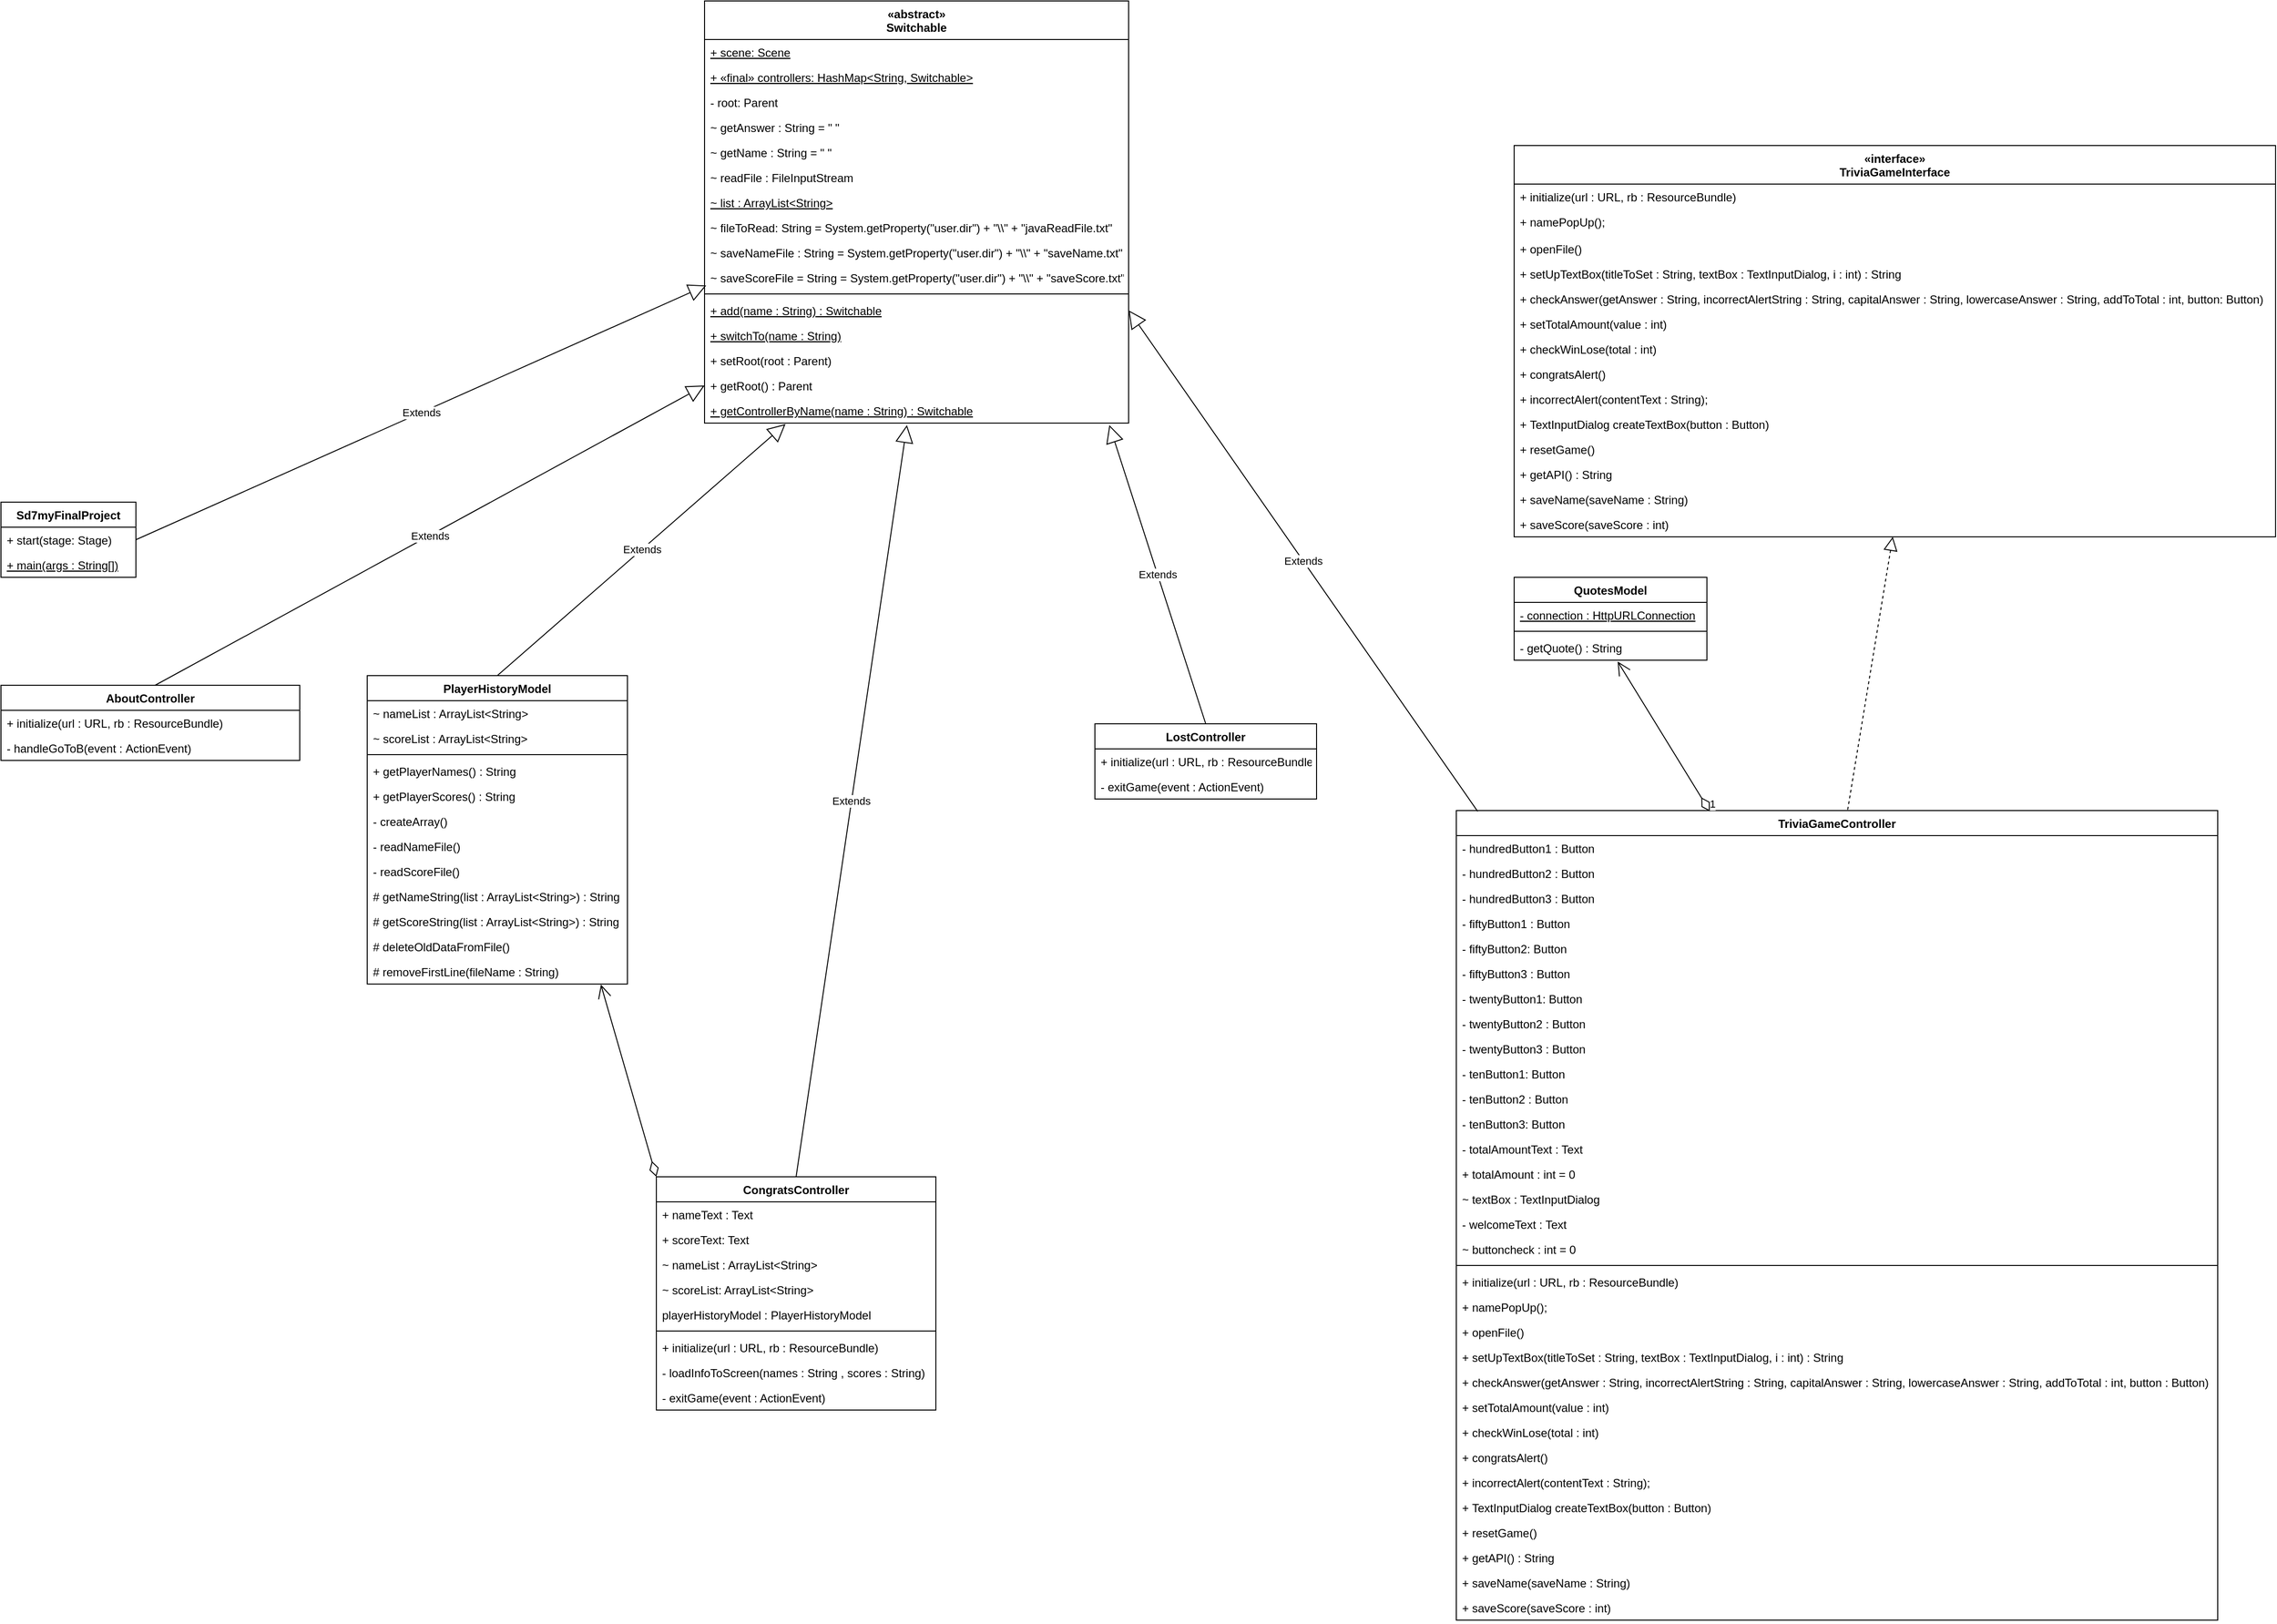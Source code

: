 <mxfile version="14.0.1" type="github">
  <diagram id="gQvXxVn0NNRnsmSeAjaD" name="Page-1">
    <mxGraphModel dx="6045" dy="3182" grid="1" gridSize="10" guides="1" tooltips="1" connect="1" arrows="1" fold="1" page="1" pageScale="1" pageWidth="850" pageHeight="1100" math="0" shadow="0">
      <root>
        <mxCell id="0" />
        <mxCell id="1" parent="0" />
        <mxCell id="W3TxLNWomMBkSXG4hjIm-2" value="«abstract»&#xa;Switchable" style="swimlane;fontStyle=1;align=center;verticalAlign=top;childLayout=stackLayout;horizontal=1;startSize=40;horizontalStack=0;resizeParent=1;resizeParentMax=0;resizeLast=0;collapsible=1;marginBottom=0;" parent="1" vertex="1">
          <mxGeometry x="870" y="90" width="440" height="438" as="geometry" />
        </mxCell>
        <mxCell id="W3TxLNWomMBkSXG4hjIm-3" value="+ scene: Scene" style="text;strokeColor=none;fillColor=none;align=left;verticalAlign=top;spacingLeft=4;spacingRight=4;overflow=hidden;rotatable=0;points=[[0,0.5],[1,0.5]];portConstraint=eastwest;fontStyle=4" parent="W3TxLNWomMBkSXG4hjIm-2" vertex="1">
          <mxGeometry y="40" width="440" height="26" as="geometry" />
        </mxCell>
        <mxCell id="W3TxLNWomMBkSXG4hjIm-6" value="+ «final» controllers: HashMap&lt;String, Switchable&gt;" style="text;strokeColor=none;fillColor=none;align=left;verticalAlign=top;spacingLeft=4;spacingRight=4;overflow=hidden;rotatable=0;points=[[0,0.5],[1,0.5]];portConstraint=eastwest;fontStyle=4" parent="W3TxLNWomMBkSXG4hjIm-2" vertex="1">
          <mxGeometry y="66" width="440" height="26" as="geometry" />
        </mxCell>
        <mxCell id="W3TxLNWomMBkSXG4hjIm-7" value="- root: Parent" style="text;strokeColor=none;fillColor=none;align=left;verticalAlign=top;spacingLeft=4;spacingRight=4;overflow=hidden;rotatable=0;points=[[0,0.5],[1,0.5]];portConstraint=eastwest;" parent="W3TxLNWomMBkSXG4hjIm-2" vertex="1">
          <mxGeometry y="92" width="440" height="26" as="geometry" />
        </mxCell>
        <mxCell id="W3TxLNWomMBkSXG4hjIm-8" value="~ getAnswer : String = &quot; &quot;" style="text;strokeColor=none;fillColor=none;align=left;verticalAlign=top;spacingLeft=4;spacingRight=4;overflow=hidden;rotatable=0;points=[[0,0.5],[1,0.5]];portConstraint=eastwest;" parent="W3TxLNWomMBkSXG4hjIm-2" vertex="1">
          <mxGeometry y="118" width="440" height="26" as="geometry" />
        </mxCell>
        <mxCell id="W3TxLNWomMBkSXG4hjIm-9" value="~ getName : String = &quot; &quot;" style="text;strokeColor=none;fillColor=none;align=left;verticalAlign=top;spacingLeft=4;spacingRight=4;overflow=hidden;rotatable=0;points=[[0,0.5],[1,0.5]];portConstraint=eastwest;" parent="W3TxLNWomMBkSXG4hjIm-2" vertex="1">
          <mxGeometry y="144" width="440" height="26" as="geometry" />
        </mxCell>
        <mxCell id="W3TxLNWomMBkSXG4hjIm-10" value="~ readFile : FileInputStream" style="text;strokeColor=none;fillColor=none;align=left;verticalAlign=top;spacingLeft=4;spacingRight=4;overflow=hidden;rotatable=0;points=[[0,0.5],[1,0.5]];portConstraint=eastwest;" parent="W3TxLNWomMBkSXG4hjIm-2" vertex="1">
          <mxGeometry y="170" width="440" height="26" as="geometry" />
        </mxCell>
        <mxCell id="W3TxLNWomMBkSXG4hjIm-11" value="~ list : ArrayList&lt;String&gt;" style="text;strokeColor=none;fillColor=none;align=left;verticalAlign=top;spacingLeft=4;spacingRight=4;overflow=hidden;rotatable=0;points=[[0,0.5],[1,0.5]];portConstraint=eastwest;fontStyle=4" parent="W3TxLNWomMBkSXG4hjIm-2" vertex="1">
          <mxGeometry y="196" width="440" height="26" as="geometry" />
        </mxCell>
        <mxCell id="W3TxLNWomMBkSXG4hjIm-12" value="~ fileToRead: String = System.getProperty(&quot;user.dir&quot;) + &quot;\\&quot; + &quot;javaReadFile.txt&quot;" style="text;strokeColor=none;fillColor=none;align=left;verticalAlign=top;spacingLeft=4;spacingRight=4;overflow=hidden;rotatable=0;points=[[0,0.5],[1,0.5]];portConstraint=eastwest;" parent="W3TxLNWomMBkSXG4hjIm-2" vertex="1">
          <mxGeometry y="222" width="440" height="26" as="geometry" />
        </mxCell>
        <mxCell id="W3TxLNWomMBkSXG4hjIm-13" value="~ saveNameFile : String = System.getProperty(&quot;user.dir&quot;) + &quot;\\&quot; + &quot;saveName.txt&quot;" style="text;strokeColor=none;fillColor=none;align=left;verticalAlign=top;spacingLeft=4;spacingRight=4;overflow=hidden;rotatable=0;points=[[0,0.5],[1,0.5]];portConstraint=eastwest;" parent="W3TxLNWomMBkSXG4hjIm-2" vertex="1">
          <mxGeometry y="248" width="440" height="26" as="geometry" />
        </mxCell>
        <mxCell id="W3TxLNWomMBkSXG4hjIm-14" value="~ saveScoreFile = String = System.getProperty(&quot;user.dir&quot;) + &quot;\\&quot; + &quot;saveScore.txt&quot;;" style="text;strokeColor=none;fillColor=none;align=left;verticalAlign=top;spacingLeft=4;spacingRight=4;overflow=hidden;rotatable=0;points=[[0,0.5],[1,0.5]];portConstraint=eastwest;" parent="W3TxLNWomMBkSXG4hjIm-2" vertex="1">
          <mxGeometry y="274" width="440" height="26" as="geometry" />
        </mxCell>
        <mxCell id="W3TxLNWomMBkSXG4hjIm-4" value="" style="line;strokeWidth=1;fillColor=none;align=left;verticalAlign=middle;spacingTop=-1;spacingLeft=3;spacingRight=3;rotatable=0;labelPosition=right;points=[];portConstraint=eastwest;" parent="W3TxLNWomMBkSXG4hjIm-2" vertex="1">
          <mxGeometry y="300" width="440" height="8" as="geometry" />
        </mxCell>
        <mxCell id="W3TxLNWomMBkSXG4hjIm-5" value="+ add(name : String) : Switchable" style="text;strokeColor=none;fillColor=none;align=left;verticalAlign=top;spacingLeft=4;spacingRight=4;overflow=hidden;rotatable=0;points=[[0,0.5],[1,0.5]];portConstraint=eastwest;fontStyle=4" parent="W3TxLNWomMBkSXG4hjIm-2" vertex="1">
          <mxGeometry y="308" width="440" height="26" as="geometry" />
        </mxCell>
        <mxCell id="Ama2jXLuvbdr1ns14wdT-2" value="+ switchTo(name : String)" style="text;strokeColor=none;fillColor=none;align=left;verticalAlign=top;spacingLeft=4;spacingRight=4;overflow=hidden;rotatable=0;points=[[0,0.5],[1,0.5]];portConstraint=eastwest;fontStyle=4" parent="W3TxLNWomMBkSXG4hjIm-2" vertex="1">
          <mxGeometry y="334" width="440" height="26" as="geometry" />
        </mxCell>
        <mxCell id="Ama2jXLuvbdr1ns14wdT-3" value="+ setRoot(root : Parent)" style="text;strokeColor=none;fillColor=none;align=left;verticalAlign=top;spacingLeft=4;spacingRight=4;overflow=hidden;rotatable=0;points=[[0,0.5],[1,0.5]];portConstraint=eastwest;" parent="W3TxLNWomMBkSXG4hjIm-2" vertex="1">
          <mxGeometry y="360" width="440" height="26" as="geometry" />
        </mxCell>
        <mxCell id="Ama2jXLuvbdr1ns14wdT-4" value="+ getRoot() : Parent" style="text;strokeColor=none;fillColor=none;align=left;verticalAlign=top;spacingLeft=4;spacingRight=4;overflow=hidden;rotatable=0;points=[[0,0.5],[1,0.5]];portConstraint=eastwest;" parent="W3TxLNWomMBkSXG4hjIm-2" vertex="1">
          <mxGeometry y="386" width="440" height="26" as="geometry" />
        </mxCell>
        <mxCell id="Ama2jXLuvbdr1ns14wdT-5" value="+ getControllerByName(name : String) : Switchable" style="text;strokeColor=none;fillColor=none;align=left;verticalAlign=top;spacingLeft=4;spacingRight=4;overflow=hidden;rotatable=0;points=[[0,0.5],[1,0.5]];portConstraint=eastwest;fontStyle=4" parent="W3TxLNWomMBkSXG4hjIm-2" vertex="1">
          <mxGeometry y="412" width="440" height="26" as="geometry" />
        </mxCell>
        <mxCell id="Ama2jXLuvbdr1ns14wdT-11" value="PlayerHistoryModel" style="swimlane;fontStyle=1;align=center;verticalAlign=top;childLayout=stackLayout;horizontal=1;startSize=26;horizontalStack=0;resizeParent=1;resizeParentMax=0;resizeLast=0;collapsible=1;marginBottom=0;" parent="1" vertex="1">
          <mxGeometry x="520" y="790" width="270" height="320" as="geometry" />
        </mxCell>
        <mxCell id="Ama2jXLuvbdr1ns14wdT-12" value="~ nameList : ArrayList&lt;String&gt;" style="text;strokeColor=none;fillColor=none;align=left;verticalAlign=top;spacingLeft=4;spacingRight=4;overflow=hidden;rotatable=0;points=[[0,0.5],[1,0.5]];portConstraint=eastwest;" parent="Ama2jXLuvbdr1ns14wdT-11" vertex="1">
          <mxGeometry y="26" width="270" height="26" as="geometry" />
        </mxCell>
        <mxCell id="Ama2jXLuvbdr1ns14wdT-56" value="~ scoreList : ArrayList&lt;String&gt;" style="text;strokeColor=none;fillColor=none;align=left;verticalAlign=top;spacingLeft=4;spacingRight=4;overflow=hidden;rotatable=0;points=[[0,0.5],[1,0.5]];portConstraint=eastwest;" parent="Ama2jXLuvbdr1ns14wdT-11" vertex="1">
          <mxGeometry y="52" width="270" height="26" as="geometry" />
        </mxCell>
        <mxCell id="Ama2jXLuvbdr1ns14wdT-13" value="" style="line;strokeWidth=1;fillColor=none;align=left;verticalAlign=middle;spacingTop=-1;spacingLeft=3;spacingRight=3;rotatable=0;labelPosition=right;points=[];portConstraint=eastwest;" parent="Ama2jXLuvbdr1ns14wdT-11" vertex="1">
          <mxGeometry y="78" width="270" height="8" as="geometry" />
        </mxCell>
        <mxCell id="Ama2jXLuvbdr1ns14wdT-14" value="+ getPlayerNames() : String" style="text;strokeColor=none;fillColor=none;align=left;verticalAlign=top;spacingLeft=4;spacingRight=4;overflow=hidden;rotatable=0;points=[[0,0.5],[1,0.5]];portConstraint=eastwest;" parent="Ama2jXLuvbdr1ns14wdT-11" vertex="1">
          <mxGeometry y="86" width="270" height="26" as="geometry" />
        </mxCell>
        <mxCell id="Ama2jXLuvbdr1ns14wdT-57" value="+ getPlayerScores() : String" style="text;strokeColor=none;fillColor=none;align=left;verticalAlign=top;spacingLeft=4;spacingRight=4;overflow=hidden;rotatable=0;points=[[0,0.5],[1,0.5]];portConstraint=eastwest;" parent="Ama2jXLuvbdr1ns14wdT-11" vertex="1">
          <mxGeometry y="112" width="270" height="26" as="geometry" />
        </mxCell>
        <mxCell id="Ama2jXLuvbdr1ns14wdT-58" value="- createArray()" style="text;strokeColor=none;fillColor=none;align=left;verticalAlign=top;spacingLeft=4;spacingRight=4;overflow=hidden;rotatable=0;points=[[0,0.5],[1,0.5]];portConstraint=eastwest;" parent="Ama2jXLuvbdr1ns14wdT-11" vertex="1">
          <mxGeometry y="138" width="270" height="26" as="geometry" />
        </mxCell>
        <mxCell id="Ama2jXLuvbdr1ns14wdT-59" value="- readNameFile()" style="text;strokeColor=none;fillColor=none;align=left;verticalAlign=top;spacingLeft=4;spacingRight=4;overflow=hidden;rotatable=0;points=[[0,0.5],[1,0.5]];portConstraint=eastwest;" parent="Ama2jXLuvbdr1ns14wdT-11" vertex="1">
          <mxGeometry y="164" width="270" height="26" as="geometry" />
        </mxCell>
        <mxCell id="Ama2jXLuvbdr1ns14wdT-60" value="- readScoreFile()" style="text;strokeColor=none;fillColor=none;align=left;verticalAlign=top;spacingLeft=4;spacingRight=4;overflow=hidden;rotatable=0;points=[[0,0.5],[1,0.5]];portConstraint=eastwest;" parent="Ama2jXLuvbdr1ns14wdT-11" vertex="1">
          <mxGeometry y="190" width="270" height="26" as="geometry" />
        </mxCell>
        <mxCell id="Ama2jXLuvbdr1ns14wdT-61" value="# getNameString(list : ArrayList&lt;String&gt;) : String" style="text;strokeColor=none;fillColor=none;align=left;verticalAlign=top;spacingLeft=4;spacingRight=4;overflow=hidden;rotatable=0;points=[[0,0.5],[1,0.5]];portConstraint=eastwest;" parent="Ama2jXLuvbdr1ns14wdT-11" vertex="1">
          <mxGeometry y="216" width="270" height="26" as="geometry" />
        </mxCell>
        <mxCell id="Ama2jXLuvbdr1ns14wdT-62" value="# getScoreString(list : ArrayList&lt;String&gt;) : String" style="text;strokeColor=none;fillColor=none;align=left;verticalAlign=top;spacingLeft=4;spacingRight=4;overflow=hidden;rotatable=0;points=[[0,0.5],[1,0.5]];portConstraint=eastwest;" parent="Ama2jXLuvbdr1ns14wdT-11" vertex="1">
          <mxGeometry y="242" width="270" height="26" as="geometry" />
        </mxCell>
        <mxCell id="Ama2jXLuvbdr1ns14wdT-63" value="# deleteOldDataFromFile()" style="text;strokeColor=none;fillColor=none;align=left;verticalAlign=top;spacingLeft=4;spacingRight=4;overflow=hidden;rotatable=0;points=[[0,0.5],[1,0.5]];portConstraint=eastwest;" parent="Ama2jXLuvbdr1ns14wdT-11" vertex="1">
          <mxGeometry y="268" width="270" height="26" as="geometry" />
        </mxCell>
        <mxCell id="Ama2jXLuvbdr1ns14wdT-64" value="# removeFirstLine(fileName : String)" style="text;strokeColor=none;fillColor=none;align=left;verticalAlign=top;spacingLeft=4;spacingRight=4;overflow=hidden;rotatable=0;points=[[0,0.5],[1,0.5]];portConstraint=eastwest;" parent="Ama2jXLuvbdr1ns14wdT-11" vertex="1">
          <mxGeometry y="294" width="270" height="26" as="geometry" />
        </mxCell>
        <mxCell id="Ama2jXLuvbdr1ns14wdT-15" value="CongratsController" style="swimlane;fontStyle=1;align=center;verticalAlign=top;childLayout=stackLayout;horizontal=1;startSize=26;horizontalStack=0;resizeParent=1;resizeParentMax=0;resizeLast=0;collapsible=1;marginBottom=0;" parent="1" vertex="1">
          <mxGeometry x="820" y="1310" width="290" height="242" as="geometry" />
        </mxCell>
        <mxCell id="Ama2jXLuvbdr1ns14wdT-16" value="+ nameText : Text" style="text;strokeColor=none;fillColor=none;align=left;verticalAlign=top;spacingLeft=4;spacingRight=4;overflow=hidden;rotatable=0;points=[[0,0.5],[1,0.5]];portConstraint=eastwest;" parent="Ama2jXLuvbdr1ns14wdT-15" vertex="1">
          <mxGeometry y="26" width="290" height="26" as="geometry" />
        </mxCell>
        <mxCell id="Ama2jXLuvbdr1ns14wdT-66" value="+ scoreText: Text" style="text;strokeColor=none;fillColor=none;align=left;verticalAlign=top;spacingLeft=4;spacingRight=4;overflow=hidden;rotatable=0;points=[[0,0.5],[1,0.5]];portConstraint=eastwest;" parent="Ama2jXLuvbdr1ns14wdT-15" vertex="1">
          <mxGeometry y="52" width="290" height="26" as="geometry" />
        </mxCell>
        <mxCell id="Ama2jXLuvbdr1ns14wdT-67" value="~ nameList : ArrayList&lt;String&gt;" style="text;strokeColor=none;fillColor=none;align=left;verticalAlign=top;spacingLeft=4;spacingRight=4;overflow=hidden;rotatable=0;points=[[0,0.5],[1,0.5]];portConstraint=eastwest;" parent="Ama2jXLuvbdr1ns14wdT-15" vertex="1">
          <mxGeometry y="78" width="290" height="26" as="geometry" />
        </mxCell>
        <mxCell id="Ama2jXLuvbdr1ns14wdT-68" value="~ scoreList: ArrayList&lt;String&gt;" style="text;strokeColor=none;fillColor=none;align=left;verticalAlign=top;spacingLeft=4;spacingRight=4;overflow=hidden;rotatable=0;points=[[0,0.5],[1,0.5]];portConstraint=eastwest;" parent="Ama2jXLuvbdr1ns14wdT-15" vertex="1">
          <mxGeometry y="104" width="290" height="26" as="geometry" />
        </mxCell>
        <mxCell id="Ama2jXLuvbdr1ns14wdT-69" value="playerHistoryModel : PlayerHistoryModel " style="text;strokeColor=none;fillColor=none;align=left;verticalAlign=top;spacingLeft=4;spacingRight=4;overflow=hidden;rotatable=0;points=[[0,0.5],[1,0.5]];portConstraint=eastwest;" parent="Ama2jXLuvbdr1ns14wdT-15" vertex="1">
          <mxGeometry y="130" width="290" height="26" as="geometry" />
        </mxCell>
        <mxCell id="Ama2jXLuvbdr1ns14wdT-17" value="" style="line;strokeWidth=1;fillColor=none;align=left;verticalAlign=middle;spacingTop=-1;spacingLeft=3;spacingRight=3;rotatable=0;labelPosition=right;points=[];portConstraint=eastwest;" parent="Ama2jXLuvbdr1ns14wdT-15" vertex="1">
          <mxGeometry y="156" width="290" height="8" as="geometry" />
        </mxCell>
        <mxCell id="Ama2jXLuvbdr1ns14wdT-18" value="+ initialize(url : URL, rb : ResourceBundle)" style="text;strokeColor=none;fillColor=none;align=left;verticalAlign=top;spacingLeft=4;spacingRight=4;overflow=hidden;rotatable=0;points=[[0,0.5],[1,0.5]];portConstraint=eastwest;" parent="Ama2jXLuvbdr1ns14wdT-15" vertex="1">
          <mxGeometry y="164" width="290" height="26" as="geometry" />
        </mxCell>
        <mxCell id="Ama2jXLuvbdr1ns14wdT-70" value="- loadInfoToScreen(names : String , scores : String)" style="text;strokeColor=none;fillColor=none;align=left;verticalAlign=top;spacingLeft=4;spacingRight=4;overflow=hidden;rotatable=0;points=[[0,0.5],[1,0.5]];portConstraint=eastwest;" parent="Ama2jXLuvbdr1ns14wdT-15" vertex="1">
          <mxGeometry y="190" width="290" height="26" as="geometry" />
        </mxCell>
        <mxCell id="Ama2jXLuvbdr1ns14wdT-71" value="- exitGame(event : ActionEvent)" style="text;strokeColor=none;fillColor=none;align=left;verticalAlign=top;spacingLeft=4;spacingRight=4;overflow=hidden;rotatable=0;points=[[0,0.5],[1,0.5]];portConstraint=eastwest;" parent="Ama2jXLuvbdr1ns14wdT-15" vertex="1">
          <mxGeometry y="216" width="290" height="26" as="geometry" />
        </mxCell>
        <mxCell id="Ama2jXLuvbdr1ns14wdT-19" value="LostController" style="swimlane;fontStyle=1;align=center;verticalAlign=top;childLayout=stackLayout;horizontal=1;startSize=26;horizontalStack=0;resizeParent=1;resizeParentMax=0;resizeLast=0;collapsible=1;marginBottom=0;" parent="1" vertex="1">
          <mxGeometry x="1275" y="840" width="230" height="78" as="geometry" />
        </mxCell>
        <mxCell id="Ama2jXLuvbdr1ns14wdT-22" value="+ initialize(url : URL, rb : ResourceBundle)" style="text;strokeColor=none;fillColor=none;align=left;verticalAlign=top;spacingLeft=4;spacingRight=4;overflow=hidden;rotatable=0;points=[[0,0.5],[1,0.5]];portConstraint=eastwest;" parent="Ama2jXLuvbdr1ns14wdT-19" vertex="1">
          <mxGeometry y="26" width="230" height="26" as="geometry" />
        </mxCell>
        <mxCell id="Ama2jXLuvbdr1ns14wdT-72" value="- exitGame(event : ActionEvent)" style="text;strokeColor=none;fillColor=none;align=left;verticalAlign=top;spacingLeft=4;spacingRight=4;overflow=hidden;rotatable=0;points=[[0,0.5],[1,0.5]];portConstraint=eastwest;" parent="Ama2jXLuvbdr1ns14wdT-19" vertex="1">
          <mxGeometry y="52" width="230" height="26" as="geometry" />
        </mxCell>
        <mxCell id="Ama2jXLuvbdr1ns14wdT-23" value="QuotesModel" style="swimlane;fontStyle=1;align=center;verticalAlign=top;childLayout=stackLayout;horizontal=1;startSize=26;horizontalStack=0;resizeParent=1;resizeParentMax=0;resizeLast=0;collapsible=1;marginBottom=0;" parent="1" vertex="1">
          <mxGeometry x="1710" y="688" width="200" height="86" as="geometry" />
        </mxCell>
        <mxCell id="Ama2jXLuvbdr1ns14wdT-24" value="- connection : HttpURLConnection" style="text;strokeColor=none;fillColor=none;align=left;verticalAlign=top;spacingLeft=4;spacingRight=4;overflow=hidden;rotatable=0;points=[[0,0.5],[1,0.5]];portConstraint=eastwest;fontStyle=4" parent="Ama2jXLuvbdr1ns14wdT-23" vertex="1">
          <mxGeometry y="26" width="200" height="26" as="geometry" />
        </mxCell>
        <mxCell id="Ama2jXLuvbdr1ns14wdT-25" value="" style="line;strokeWidth=1;fillColor=none;align=left;verticalAlign=middle;spacingTop=-1;spacingLeft=3;spacingRight=3;rotatable=0;labelPosition=right;points=[];portConstraint=eastwest;" parent="Ama2jXLuvbdr1ns14wdT-23" vertex="1">
          <mxGeometry y="52" width="200" height="8" as="geometry" />
        </mxCell>
        <mxCell id="Ama2jXLuvbdr1ns14wdT-26" value="- getQuote() : String" style="text;strokeColor=none;fillColor=none;align=left;verticalAlign=top;spacingLeft=4;spacingRight=4;overflow=hidden;rotatable=0;points=[[0,0.5],[1,0.5]];portConstraint=eastwest;" parent="Ama2jXLuvbdr1ns14wdT-23" vertex="1">
          <mxGeometry y="60" width="200" height="26" as="geometry" />
        </mxCell>
        <mxCell id="Ama2jXLuvbdr1ns14wdT-31" value="AboutController" style="swimlane;fontStyle=1;align=center;verticalAlign=top;childLayout=stackLayout;horizontal=1;startSize=26;horizontalStack=0;resizeParent=1;resizeParentMax=0;resizeLast=0;collapsible=1;marginBottom=0;" parent="1" vertex="1">
          <mxGeometry x="140" y="800" width="310" height="78" as="geometry" />
        </mxCell>
        <mxCell id="Ama2jXLuvbdr1ns14wdT-34" value="+ initialize(url : URL, rb : ResourceBundle)" style="text;strokeColor=none;fillColor=none;align=left;verticalAlign=top;spacingLeft=4;spacingRight=4;overflow=hidden;rotatable=0;points=[[0,0.5],[1,0.5]];portConstraint=eastwest;" parent="Ama2jXLuvbdr1ns14wdT-31" vertex="1">
          <mxGeometry y="26" width="310" height="26" as="geometry" />
        </mxCell>
        <mxCell id="Ama2jXLuvbdr1ns14wdT-54" value="- handleGoToB(event : ActionEvent)" style="text;strokeColor=none;fillColor=none;align=left;verticalAlign=top;spacingLeft=4;spacingRight=4;overflow=hidden;rotatable=0;points=[[0,0.5],[1,0.5]];portConstraint=eastwest;" parent="Ama2jXLuvbdr1ns14wdT-31" vertex="1">
          <mxGeometry y="52" width="310" height="26" as="geometry" />
        </mxCell>
        <mxCell id="Ama2jXLuvbdr1ns14wdT-35" value="Sd7myFinalProject" style="swimlane;fontStyle=1;align=center;verticalAlign=top;childLayout=stackLayout;horizontal=1;startSize=26;horizontalStack=0;resizeParent=1;resizeParentMax=0;resizeLast=0;collapsible=1;marginBottom=0;" parent="1" vertex="1">
          <mxGeometry x="140" y="610" width="140" height="78" as="geometry" />
        </mxCell>
        <mxCell id="Ama2jXLuvbdr1ns14wdT-38" value="+ start(stage: Stage)" style="text;strokeColor=none;fillColor=none;align=left;verticalAlign=top;spacingLeft=4;spacingRight=4;overflow=hidden;rotatable=0;points=[[0,0.5],[1,0.5]];portConstraint=eastwest;" parent="Ama2jXLuvbdr1ns14wdT-35" vertex="1">
          <mxGeometry y="26" width="140" height="26" as="geometry" />
        </mxCell>
        <mxCell id="Ama2jXLuvbdr1ns14wdT-53" value="+ main(args : String[])" style="text;strokeColor=none;fillColor=none;align=left;verticalAlign=top;spacingLeft=4;spacingRight=4;overflow=hidden;rotatable=0;points=[[0,0.5],[1,0.5]];portConstraint=eastwest;fontStyle=4" parent="Ama2jXLuvbdr1ns14wdT-35" vertex="1">
          <mxGeometry y="52" width="140" height="26" as="geometry" />
        </mxCell>
        <mxCell id="Ama2jXLuvbdr1ns14wdT-92" value="«interface»&#xa;TriviaGameInterface" style="swimlane;fontStyle=1;align=center;verticalAlign=top;childLayout=stackLayout;horizontal=1;startSize=40;horizontalStack=0;resizeParent=1;resizeParentMax=0;resizeLast=0;collapsible=1;marginBottom=0;" parent="1" vertex="1">
          <mxGeometry x="1710" y="240" width="790" height="406" as="geometry" />
        </mxCell>
        <mxCell id="Ama2jXLuvbdr1ns14wdT-93" value="+ initialize(url : URL, rb : ResourceBundle)" style="text;strokeColor=none;fillColor=none;align=left;verticalAlign=top;spacingLeft=4;spacingRight=4;overflow=hidden;rotatable=0;points=[[0,0.5],[1,0.5]];portConstraint=eastwest;" parent="Ama2jXLuvbdr1ns14wdT-92" vertex="1">
          <mxGeometry y="40" width="790" height="26" as="geometry" />
        </mxCell>
        <mxCell id="Ama2jXLuvbdr1ns14wdT-94" value="+ namePopUp();" style="text;strokeColor=none;fillColor=none;align=left;verticalAlign=top;spacingLeft=4;spacingRight=4;overflow=hidden;rotatable=0;points=[[0,0.5],[1,0.5]];portConstraint=eastwest;" parent="Ama2jXLuvbdr1ns14wdT-92" vertex="1">
          <mxGeometry y="66" width="790" height="28" as="geometry" />
        </mxCell>
        <mxCell id="Ama2jXLuvbdr1ns14wdT-95" value="+ openFile()" style="text;strokeColor=none;fillColor=none;align=left;verticalAlign=top;spacingLeft=4;spacingRight=4;overflow=hidden;rotatable=0;points=[[0,0.5],[1,0.5]];portConstraint=eastwest;" parent="Ama2jXLuvbdr1ns14wdT-92" vertex="1">
          <mxGeometry y="94" width="790" height="26" as="geometry" />
        </mxCell>
        <mxCell id="Ama2jXLuvbdr1ns14wdT-96" value="+ setUpTextBox(titleToSet : String, textBox : TextInputDialog, i : int) : String" style="text;strokeColor=none;fillColor=none;align=left;verticalAlign=top;spacingLeft=4;spacingRight=4;overflow=hidden;rotatable=0;points=[[0,0.5],[1,0.5]];portConstraint=eastwest;" parent="Ama2jXLuvbdr1ns14wdT-92" vertex="1">
          <mxGeometry y="120" width="790" height="26" as="geometry" />
        </mxCell>
        <mxCell id="Ama2jXLuvbdr1ns14wdT-97" value="+ checkAnswer(getAnswer : String, incorrectAlertString : String, capitalAnswer : String, lowercaseAnswer : String, addToTotal : int, button: Button)" style="text;strokeColor=none;fillColor=none;align=left;verticalAlign=top;spacingLeft=4;spacingRight=4;overflow=hidden;rotatable=0;points=[[0,0.5],[1,0.5]];portConstraint=eastwest;" parent="Ama2jXLuvbdr1ns14wdT-92" vertex="1">
          <mxGeometry y="146" width="790" height="26" as="geometry" />
        </mxCell>
        <mxCell id="Ama2jXLuvbdr1ns14wdT-98" value="+ setTotalAmount(value : int)" style="text;strokeColor=none;fillColor=none;align=left;verticalAlign=top;spacingLeft=4;spacingRight=4;overflow=hidden;rotatable=0;points=[[0,0.5],[1,0.5]];portConstraint=eastwest;" parent="Ama2jXLuvbdr1ns14wdT-92" vertex="1">
          <mxGeometry y="172" width="790" height="26" as="geometry" />
        </mxCell>
        <mxCell id="Ama2jXLuvbdr1ns14wdT-99" value="+ checkWinLose(total : int)" style="text;strokeColor=none;fillColor=none;align=left;verticalAlign=top;spacingLeft=4;spacingRight=4;overflow=hidden;rotatable=0;points=[[0,0.5],[1,0.5]];portConstraint=eastwest;" parent="Ama2jXLuvbdr1ns14wdT-92" vertex="1">
          <mxGeometry y="198" width="790" height="26" as="geometry" />
        </mxCell>
        <mxCell id="Ama2jXLuvbdr1ns14wdT-100" value="+ congratsAlert()" style="text;strokeColor=none;fillColor=none;align=left;verticalAlign=top;spacingLeft=4;spacingRight=4;overflow=hidden;rotatable=0;points=[[0,0.5],[1,0.5]];portConstraint=eastwest;" parent="Ama2jXLuvbdr1ns14wdT-92" vertex="1">
          <mxGeometry y="224" width="790" height="26" as="geometry" />
        </mxCell>
        <mxCell id="Ama2jXLuvbdr1ns14wdT-101" value="+ incorrectAlert(contentText : String);" style="text;strokeColor=none;fillColor=none;align=left;verticalAlign=top;spacingLeft=4;spacingRight=4;overflow=hidden;rotatable=0;points=[[0,0.5],[1,0.5]];portConstraint=eastwest;" parent="Ama2jXLuvbdr1ns14wdT-92" vertex="1">
          <mxGeometry y="250" width="790" height="26" as="geometry" />
        </mxCell>
        <mxCell id="Ama2jXLuvbdr1ns14wdT-102" value="+ TextInputDialog createTextBox(button : Button)" style="text;strokeColor=none;fillColor=none;align=left;verticalAlign=top;spacingLeft=4;spacingRight=4;overflow=hidden;rotatable=0;points=[[0,0.5],[1,0.5]];portConstraint=eastwest;" parent="Ama2jXLuvbdr1ns14wdT-92" vertex="1">
          <mxGeometry y="276" width="790" height="26" as="geometry" />
        </mxCell>
        <mxCell id="Ama2jXLuvbdr1ns14wdT-103" value="+ resetGame()" style="text;strokeColor=none;fillColor=none;align=left;verticalAlign=top;spacingLeft=4;spacingRight=4;overflow=hidden;rotatable=0;points=[[0,0.5],[1,0.5]];portConstraint=eastwest;" parent="Ama2jXLuvbdr1ns14wdT-92" vertex="1">
          <mxGeometry y="302" width="790" height="26" as="geometry" />
        </mxCell>
        <mxCell id="Ama2jXLuvbdr1ns14wdT-104" value="+ getAPI() : String" style="text;strokeColor=none;fillColor=none;align=left;verticalAlign=top;spacingLeft=4;spacingRight=4;overflow=hidden;rotatable=0;points=[[0,0.5],[1,0.5]];portConstraint=eastwest;" parent="Ama2jXLuvbdr1ns14wdT-92" vertex="1">
          <mxGeometry y="328" width="790" height="26" as="geometry" />
        </mxCell>
        <mxCell id="Ama2jXLuvbdr1ns14wdT-105" value="+ saveName(saveName : String)" style="text;strokeColor=none;fillColor=none;align=left;verticalAlign=top;spacingLeft=4;spacingRight=4;overflow=hidden;rotatable=0;points=[[0,0.5],[1,0.5]];portConstraint=eastwest;" parent="Ama2jXLuvbdr1ns14wdT-92" vertex="1">
          <mxGeometry y="354" width="790" height="26" as="geometry" />
        </mxCell>
        <mxCell id="Ama2jXLuvbdr1ns14wdT-106" value="+ saveScore(saveScore : int)" style="text;strokeColor=none;fillColor=none;align=left;verticalAlign=top;spacingLeft=4;spacingRight=4;overflow=hidden;rotatable=0;points=[[0,0.5],[1,0.5]];portConstraint=eastwest;" parent="Ama2jXLuvbdr1ns14wdT-92" vertex="1">
          <mxGeometry y="380" width="790" height="26" as="geometry" />
        </mxCell>
        <mxCell id="26JXpx6nsNylsn1MKvOH-1" value="TriviaGameController" style="swimlane;fontStyle=1;align=center;verticalAlign=top;childLayout=stackLayout;horizontal=1;startSize=26;horizontalStack=0;resizeParent=1;resizeParentMax=0;resizeLast=0;collapsible=1;marginBottom=0;" parent="1" vertex="1">
          <mxGeometry x="1650" y="930" width="790" height="840" as="geometry" />
        </mxCell>
        <mxCell id="26JXpx6nsNylsn1MKvOH-2" value="- hundredButton1 : Button" style="text;strokeColor=none;fillColor=none;align=left;verticalAlign=top;spacingLeft=4;spacingRight=4;overflow=hidden;rotatable=0;points=[[0,0.5],[1,0.5]];portConstraint=eastwest;" parent="26JXpx6nsNylsn1MKvOH-1" vertex="1">
          <mxGeometry y="26" width="790" height="26" as="geometry" />
        </mxCell>
        <mxCell id="26JXpx6nsNylsn1MKvOH-19" value="- hundredButton2 : Button" style="text;strokeColor=none;fillColor=none;align=left;verticalAlign=top;spacingLeft=4;spacingRight=4;overflow=hidden;rotatable=0;points=[[0,0.5],[1,0.5]];portConstraint=eastwest;" parent="26JXpx6nsNylsn1MKvOH-1" vertex="1">
          <mxGeometry y="52" width="790" height="26" as="geometry" />
        </mxCell>
        <mxCell id="26JXpx6nsNylsn1MKvOH-20" value="- hundredButton3 : Button" style="text;strokeColor=none;fillColor=none;align=left;verticalAlign=top;spacingLeft=4;spacingRight=4;overflow=hidden;rotatable=0;points=[[0,0.5],[1,0.5]];portConstraint=eastwest;" parent="26JXpx6nsNylsn1MKvOH-1" vertex="1">
          <mxGeometry y="78" width="790" height="26" as="geometry" />
        </mxCell>
        <mxCell id="26JXpx6nsNylsn1MKvOH-21" value="- fiftyButton1 : Button" style="text;strokeColor=none;fillColor=none;align=left;verticalAlign=top;spacingLeft=4;spacingRight=4;overflow=hidden;rotatable=0;points=[[0,0.5],[1,0.5]];portConstraint=eastwest;" parent="26JXpx6nsNylsn1MKvOH-1" vertex="1">
          <mxGeometry y="104" width="790" height="26" as="geometry" />
        </mxCell>
        <mxCell id="26JXpx6nsNylsn1MKvOH-22" value="- fiftyButton2: Button" style="text;strokeColor=none;fillColor=none;align=left;verticalAlign=top;spacingLeft=4;spacingRight=4;overflow=hidden;rotatable=0;points=[[0,0.5],[1,0.5]];portConstraint=eastwest;" parent="26JXpx6nsNylsn1MKvOH-1" vertex="1">
          <mxGeometry y="130" width="790" height="26" as="geometry" />
        </mxCell>
        <mxCell id="26JXpx6nsNylsn1MKvOH-23" value="- fiftyButton3 : Button" style="text;strokeColor=none;fillColor=none;align=left;verticalAlign=top;spacingLeft=4;spacingRight=4;overflow=hidden;rotatable=0;points=[[0,0.5],[1,0.5]];portConstraint=eastwest;" parent="26JXpx6nsNylsn1MKvOH-1" vertex="1">
          <mxGeometry y="156" width="790" height="26" as="geometry" />
        </mxCell>
        <mxCell id="26JXpx6nsNylsn1MKvOH-24" value="- twentyButton1: Button" style="text;strokeColor=none;fillColor=none;align=left;verticalAlign=top;spacingLeft=4;spacingRight=4;overflow=hidden;rotatable=0;points=[[0,0.5],[1,0.5]];portConstraint=eastwest;" parent="26JXpx6nsNylsn1MKvOH-1" vertex="1">
          <mxGeometry y="182" width="790" height="26" as="geometry" />
        </mxCell>
        <mxCell id="26JXpx6nsNylsn1MKvOH-25" value="- twentyButton2 : Button" style="text;strokeColor=none;fillColor=none;align=left;verticalAlign=top;spacingLeft=4;spacingRight=4;overflow=hidden;rotatable=0;points=[[0,0.5],[1,0.5]];portConstraint=eastwest;" parent="26JXpx6nsNylsn1MKvOH-1" vertex="1">
          <mxGeometry y="208" width="790" height="26" as="geometry" />
        </mxCell>
        <mxCell id="26JXpx6nsNylsn1MKvOH-26" value="- twentyButton3 : Button" style="text;strokeColor=none;fillColor=none;align=left;verticalAlign=top;spacingLeft=4;spacingRight=4;overflow=hidden;rotatable=0;points=[[0,0.5],[1,0.5]];portConstraint=eastwest;" parent="26JXpx6nsNylsn1MKvOH-1" vertex="1">
          <mxGeometry y="234" width="790" height="26" as="geometry" />
        </mxCell>
        <mxCell id="26JXpx6nsNylsn1MKvOH-27" value="- tenButton1: Button" style="text;strokeColor=none;fillColor=none;align=left;verticalAlign=top;spacingLeft=4;spacingRight=4;overflow=hidden;rotatable=0;points=[[0,0.5],[1,0.5]];portConstraint=eastwest;" parent="26JXpx6nsNylsn1MKvOH-1" vertex="1">
          <mxGeometry y="260" width="790" height="26" as="geometry" />
        </mxCell>
        <mxCell id="26JXpx6nsNylsn1MKvOH-28" value="- tenButton2 : Button" style="text;strokeColor=none;fillColor=none;align=left;verticalAlign=top;spacingLeft=4;spacingRight=4;overflow=hidden;rotatable=0;points=[[0,0.5],[1,0.5]];portConstraint=eastwest;" parent="26JXpx6nsNylsn1MKvOH-1" vertex="1">
          <mxGeometry y="286" width="790" height="26" as="geometry" />
        </mxCell>
        <mxCell id="26JXpx6nsNylsn1MKvOH-29" value="- tenButton3: Button" style="text;strokeColor=none;fillColor=none;align=left;verticalAlign=top;spacingLeft=4;spacingRight=4;overflow=hidden;rotatable=0;points=[[0,0.5],[1,0.5]];portConstraint=eastwest;" parent="26JXpx6nsNylsn1MKvOH-1" vertex="1">
          <mxGeometry y="312" width="790" height="26" as="geometry" />
        </mxCell>
        <mxCell id="26JXpx6nsNylsn1MKvOH-30" value="- totalAmountText : Text" style="text;strokeColor=none;fillColor=none;align=left;verticalAlign=top;spacingLeft=4;spacingRight=4;overflow=hidden;rotatable=0;points=[[0,0.5],[1,0.5]];portConstraint=eastwest;" parent="26JXpx6nsNylsn1MKvOH-1" vertex="1">
          <mxGeometry y="338" width="790" height="26" as="geometry" />
        </mxCell>
        <mxCell id="26JXpx6nsNylsn1MKvOH-31" value="+ totalAmount : int = 0" style="text;strokeColor=none;fillColor=none;align=left;verticalAlign=top;spacingLeft=4;spacingRight=4;overflow=hidden;rotatable=0;points=[[0,0.5],[1,0.5]];portConstraint=eastwest;" parent="26JXpx6nsNylsn1MKvOH-1" vertex="1">
          <mxGeometry y="364" width="790" height="26" as="geometry" />
        </mxCell>
        <mxCell id="26JXpx6nsNylsn1MKvOH-32" value="~ textBox : TextInputDialog" style="text;strokeColor=none;fillColor=none;align=left;verticalAlign=top;spacingLeft=4;spacingRight=4;overflow=hidden;rotatable=0;points=[[0,0.5],[1,0.5]];portConstraint=eastwest;" parent="26JXpx6nsNylsn1MKvOH-1" vertex="1">
          <mxGeometry y="390" width="790" height="26" as="geometry" />
        </mxCell>
        <mxCell id="26JXpx6nsNylsn1MKvOH-33" value="- welcomeText : Text" style="text;strokeColor=none;fillColor=none;align=left;verticalAlign=top;spacingLeft=4;spacingRight=4;overflow=hidden;rotatable=0;points=[[0,0.5],[1,0.5]];portConstraint=eastwest;" parent="26JXpx6nsNylsn1MKvOH-1" vertex="1">
          <mxGeometry y="416" width="790" height="26" as="geometry" />
        </mxCell>
        <mxCell id="26JXpx6nsNylsn1MKvOH-34" value="~ buttoncheck : int = 0" style="text;strokeColor=none;fillColor=none;align=left;verticalAlign=top;spacingLeft=4;spacingRight=4;overflow=hidden;rotatable=0;points=[[0,0.5],[1,0.5]];portConstraint=eastwest;" parent="26JXpx6nsNylsn1MKvOH-1" vertex="1">
          <mxGeometry y="442" width="790" height="26" as="geometry" />
        </mxCell>
        <mxCell id="26JXpx6nsNylsn1MKvOH-3" value="" style="line;strokeWidth=1;fillColor=none;align=left;verticalAlign=middle;spacingTop=-1;spacingLeft=3;spacingRight=3;rotatable=0;labelPosition=right;points=[];portConstraint=eastwest;" parent="26JXpx6nsNylsn1MKvOH-1" vertex="1">
          <mxGeometry y="468" width="790" height="8" as="geometry" />
        </mxCell>
        <mxCell id="26JXpx6nsNylsn1MKvOH-4" value="+ initialize(url : URL, rb : ResourceBundle)" style="text;strokeColor=none;fillColor=none;align=left;verticalAlign=top;spacingLeft=4;spacingRight=4;overflow=hidden;rotatable=0;points=[[0,0.5],[1,0.5]];portConstraint=eastwest;" parent="26JXpx6nsNylsn1MKvOH-1" vertex="1">
          <mxGeometry y="476" width="790" height="26" as="geometry" />
        </mxCell>
        <mxCell id="26JXpx6nsNylsn1MKvOH-5" value="+ namePopUp();" style="text;strokeColor=none;fillColor=none;align=left;verticalAlign=top;spacingLeft=4;spacingRight=4;overflow=hidden;rotatable=0;points=[[0,0.5],[1,0.5]];portConstraint=eastwest;" parent="26JXpx6nsNylsn1MKvOH-1" vertex="1">
          <mxGeometry y="502" width="790" height="26" as="geometry" />
        </mxCell>
        <mxCell id="26JXpx6nsNylsn1MKvOH-7" value="+ openFile()" style="text;strokeColor=none;fillColor=none;align=left;verticalAlign=top;spacingLeft=4;spacingRight=4;overflow=hidden;rotatable=0;points=[[0,0.5],[1,0.5]];portConstraint=eastwest;" parent="26JXpx6nsNylsn1MKvOH-1" vertex="1">
          <mxGeometry y="528" width="790" height="26" as="geometry" />
        </mxCell>
        <mxCell id="26JXpx6nsNylsn1MKvOH-8" value="+ setUpTextBox(titleToSet : String, textBox : TextInputDialog, i : int) : String" style="text;strokeColor=none;fillColor=none;align=left;verticalAlign=top;spacingLeft=4;spacingRight=4;overflow=hidden;rotatable=0;points=[[0,0.5],[1,0.5]];portConstraint=eastwest;" parent="26JXpx6nsNylsn1MKvOH-1" vertex="1">
          <mxGeometry y="554" width="790" height="26" as="geometry" />
        </mxCell>
        <mxCell id="26JXpx6nsNylsn1MKvOH-9" value="+ checkAnswer(getAnswer : String, incorrectAlertString : String, capitalAnswer : String, lowercaseAnswer : String, addToTotal : int, button : Button)" style="text;strokeColor=none;fillColor=none;align=left;verticalAlign=top;spacingLeft=4;spacingRight=4;overflow=hidden;rotatable=0;points=[[0,0.5],[1,0.5]];portConstraint=eastwest;" parent="26JXpx6nsNylsn1MKvOH-1" vertex="1">
          <mxGeometry y="580" width="790" height="26" as="geometry" />
        </mxCell>
        <mxCell id="26JXpx6nsNylsn1MKvOH-10" value="+ setTotalAmount(value : int)" style="text;strokeColor=none;fillColor=none;align=left;verticalAlign=top;spacingLeft=4;spacingRight=4;overflow=hidden;rotatable=0;points=[[0,0.5],[1,0.5]];portConstraint=eastwest;" parent="26JXpx6nsNylsn1MKvOH-1" vertex="1">
          <mxGeometry y="606" width="790" height="26" as="geometry" />
        </mxCell>
        <mxCell id="26JXpx6nsNylsn1MKvOH-11" value="+ checkWinLose(total : int)" style="text;strokeColor=none;fillColor=none;align=left;verticalAlign=top;spacingLeft=4;spacingRight=4;overflow=hidden;rotatable=0;points=[[0,0.5],[1,0.5]];portConstraint=eastwest;" parent="26JXpx6nsNylsn1MKvOH-1" vertex="1">
          <mxGeometry y="632" width="790" height="26" as="geometry" />
        </mxCell>
        <mxCell id="26JXpx6nsNylsn1MKvOH-12" value="+ congratsAlert()" style="text;strokeColor=none;fillColor=none;align=left;verticalAlign=top;spacingLeft=4;spacingRight=4;overflow=hidden;rotatable=0;points=[[0,0.5],[1,0.5]];portConstraint=eastwest;" parent="26JXpx6nsNylsn1MKvOH-1" vertex="1">
          <mxGeometry y="658" width="790" height="26" as="geometry" />
        </mxCell>
        <mxCell id="26JXpx6nsNylsn1MKvOH-13" value="+ incorrectAlert(contentText : String);" style="text;strokeColor=none;fillColor=none;align=left;verticalAlign=top;spacingLeft=4;spacingRight=4;overflow=hidden;rotatable=0;points=[[0,0.5],[1,0.5]];portConstraint=eastwest;" parent="26JXpx6nsNylsn1MKvOH-1" vertex="1">
          <mxGeometry y="684" width="790" height="26" as="geometry" />
        </mxCell>
        <mxCell id="26JXpx6nsNylsn1MKvOH-14" value="+ TextInputDialog createTextBox(button : Button)" style="text;strokeColor=none;fillColor=none;align=left;verticalAlign=top;spacingLeft=4;spacingRight=4;overflow=hidden;rotatable=0;points=[[0,0.5],[1,0.5]];portConstraint=eastwest;" parent="26JXpx6nsNylsn1MKvOH-1" vertex="1">
          <mxGeometry y="710" width="790" height="26" as="geometry" />
        </mxCell>
        <mxCell id="26JXpx6nsNylsn1MKvOH-15" value="+ resetGame()" style="text;strokeColor=none;fillColor=none;align=left;verticalAlign=top;spacingLeft=4;spacingRight=4;overflow=hidden;rotatable=0;points=[[0,0.5],[1,0.5]];portConstraint=eastwest;" parent="26JXpx6nsNylsn1MKvOH-1" vertex="1">
          <mxGeometry y="736" width="790" height="26" as="geometry" />
        </mxCell>
        <mxCell id="26JXpx6nsNylsn1MKvOH-16" value="+ getAPI() : String" style="text;strokeColor=none;fillColor=none;align=left;verticalAlign=top;spacingLeft=4;spacingRight=4;overflow=hidden;rotatable=0;points=[[0,0.5],[1,0.5]];portConstraint=eastwest;" parent="26JXpx6nsNylsn1MKvOH-1" vertex="1">
          <mxGeometry y="762" width="790" height="26" as="geometry" />
        </mxCell>
        <mxCell id="26JXpx6nsNylsn1MKvOH-17" value="+ saveName(saveName : String)" style="text;strokeColor=none;fillColor=none;align=left;verticalAlign=top;spacingLeft=4;spacingRight=4;overflow=hidden;rotatable=0;points=[[0,0.5],[1,0.5]];portConstraint=eastwest;" parent="26JXpx6nsNylsn1MKvOH-1" vertex="1">
          <mxGeometry y="788" width="790" height="26" as="geometry" />
        </mxCell>
        <mxCell id="26JXpx6nsNylsn1MKvOH-18" value="+ saveScore(saveScore : int)" style="text;strokeColor=none;fillColor=none;align=left;verticalAlign=top;spacingLeft=4;spacingRight=4;overflow=hidden;rotatable=0;points=[[0,0.5],[1,0.5]];portConstraint=eastwest;" parent="26JXpx6nsNylsn1MKvOH-1" vertex="1">
          <mxGeometry y="814" width="790" height="26" as="geometry" />
        </mxCell>
        <mxCell id="x7pHkxvIP9NFeuUJQOHM-3" value="" style="endArrow=block;dashed=1;endFill=0;endSize=12;html=1;exitX=0.514;exitY=-0.001;exitDx=0;exitDy=0;exitPerimeter=0;" edge="1" parent="1" source="26JXpx6nsNylsn1MKvOH-1" target="Ama2jXLuvbdr1ns14wdT-106">
          <mxGeometry width="160" relative="1" as="geometry">
            <mxPoint x="2010" y="838.5" as="sourcePoint" />
            <mxPoint x="2170" y="838.5" as="targetPoint" />
          </mxGeometry>
        </mxCell>
        <mxCell id="x7pHkxvIP9NFeuUJQOHM-4" value="Extends" style="endArrow=block;endSize=16;endFill=0;html=1;exitX=1;exitY=0.5;exitDx=0;exitDy=0;entryX=0.004;entryY=0.815;entryDx=0;entryDy=0;entryPerimeter=0;" edge="1" parent="1" source="Ama2jXLuvbdr1ns14wdT-38" target="W3TxLNWomMBkSXG4hjIm-14">
          <mxGeometry width="160" relative="1" as="geometry">
            <mxPoint x="360" y="590" as="sourcePoint" />
            <mxPoint x="520" y="590" as="targetPoint" />
          </mxGeometry>
        </mxCell>
        <mxCell id="x7pHkxvIP9NFeuUJQOHM-5" value="Extends" style="endArrow=block;endSize=16;endFill=0;html=1;exitX=1;exitY=0.5;exitDx=0;exitDy=0;entryX=0;entryY=0.5;entryDx=0;entryDy=0;" edge="1" parent="1" target="Ama2jXLuvbdr1ns14wdT-4">
          <mxGeometry width="160" relative="1" as="geometry">
            <mxPoint x="300" y="800" as="sourcePoint" />
            <mxPoint x="890.88" y="607.084" as="targetPoint" />
          </mxGeometry>
        </mxCell>
        <mxCell id="x7pHkxvIP9NFeuUJQOHM-6" value="Extends" style="endArrow=block;endSize=16;endFill=0;html=1;exitX=0.5;exitY=0;exitDx=0;exitDy=0;" edge="1" parent="1" source="Ama2jXLuvbdr1ns14wdT-11">
          <mxGeometry width="160" relative="1" as="geometry">
            <mxPoint x="650" y="840" as="sourcePoint" />
            <mxPoint x="954" y="529" as="targetPoint" />
          </mxGeometry>
        </mxCell>
        <mxCell id="x7pHkxvIP9NFeuUJQOHM-7" value="Extends" style="endArrow=block;endSize=16;endFill=0;html=1;exitX=0.5;exitY=0;exitDx=0;exitDy=0;" edge="1" parent="1" source="Ama2jXLuvbdr1ns14wdT-15">
          <mxGeometry width="160" relative="1" as="geometry">
            <mxPoint x="1059.12" y="840" as="sourcePoint" />
            <mxPoint x="1080" y="530" as="targetPoint" />
          </mxGeometry>
        </mxCell>
        <mxCell id="x7pHkxvIP9NFeuUJQOHM-8" value="Extends" style="endArrow=block;endSize=16;endFill=0;html=1;exitX=0.5;exitY=0;exitDx=0;exitDy=0;" edge="1" parent="1" source="Ama2jXLuvbdr1ns14wdT-19">
          <mxGeometry width="160" relative="1" as="geometry">
            <mxPoint x="1430" y="740.26" as="sourcePoint" />
            <mxPoint x="1290" y="530" as="targetPoint" />
          </mxGeometry>
        </mxCell>
        <mxCell id="x7pHkxvIP9NFeuUJQOHM-9" value="Extends" style="endArrow=block;endSize=16;endFill=0;html=1;exitX=0.028;exitY=0.001;exitDx=0;exitDy=0;exitPerimeter=0;entryX=1;entryY=0.5;entryDx=0;entryDy=0;" edge="1" parent="1" source="26JXpx6nsNylsn1MKvOH-1" target="W3TxLNWomMBkSXG4hjIm-5">
          <mxGeometry width="160" relative="1" as="geometry">
            <mxPoint x="1690" y="790" as="sourcePoint" />
            <mxPoint x="1590" y="480" as="targetPoint" />
          </mxGeometry>
        </mxCell>
        <mxCell id="x7pHkxvIP9NFeuUJQOHM-12" value="" style="endArrow=open;html=1;endSize=12;startArrow=diamondThin;startSize=14;startFill=0;align=left;verticalAlign=bottom;rounded=0;entryX=0.898;entryY=1.021;entryDx=0;entryDy=0;exitX=0;exitY=0;exitDx=0;exitDy=0;entryPerimeter=0;" edge="1" parent="1" source="Ama2jXLuvbdr1ns14wdT-15" target="Ama2jXLuvbdr1ns14wdT-64">
          <mxGeometry x="-1" y="3" relative="1" as="geometry">
            <mxPoint x="560" y="1350" as="sourcePoint" />
            <mxPoint x="720" y="1350" as="targetPoint" />
          </mxGeometry>
        </mxCell>
        <mxCell id="x7pHkxvIP9NFeuUJQOHM-13" value="1" style="endArrow=open;html=1;endSize=12;startArrow=diamondThin;startSize=14;startFill=0;align=left;verticalAlign=bottom;rounded=0;entryX=0.537;entryY=1.053;entryDx=0;entryDy=0;entryPerimeter=0;exitX=0.333;exitY=0.001;exitDx=0;exitDy=0;exitPerimeter=0;" edge="1" parent="1" source="26JXpx6nsNylsn1MKvOH-1" target="Ama2jXLuvbdr1ns14wdT-26">
          <mxGeometry x="-1" y="3" relative="1" as="geometry">
            <mxPoint x="1827" y="931" as="sourcePoint" />
            <mxPoint x="1910" y="870" as="targetPoint" />
          </mxGeometry>
        </mxCell>
      </root>
    </mxGraphModel>
  </diagram>
</mxfile>
